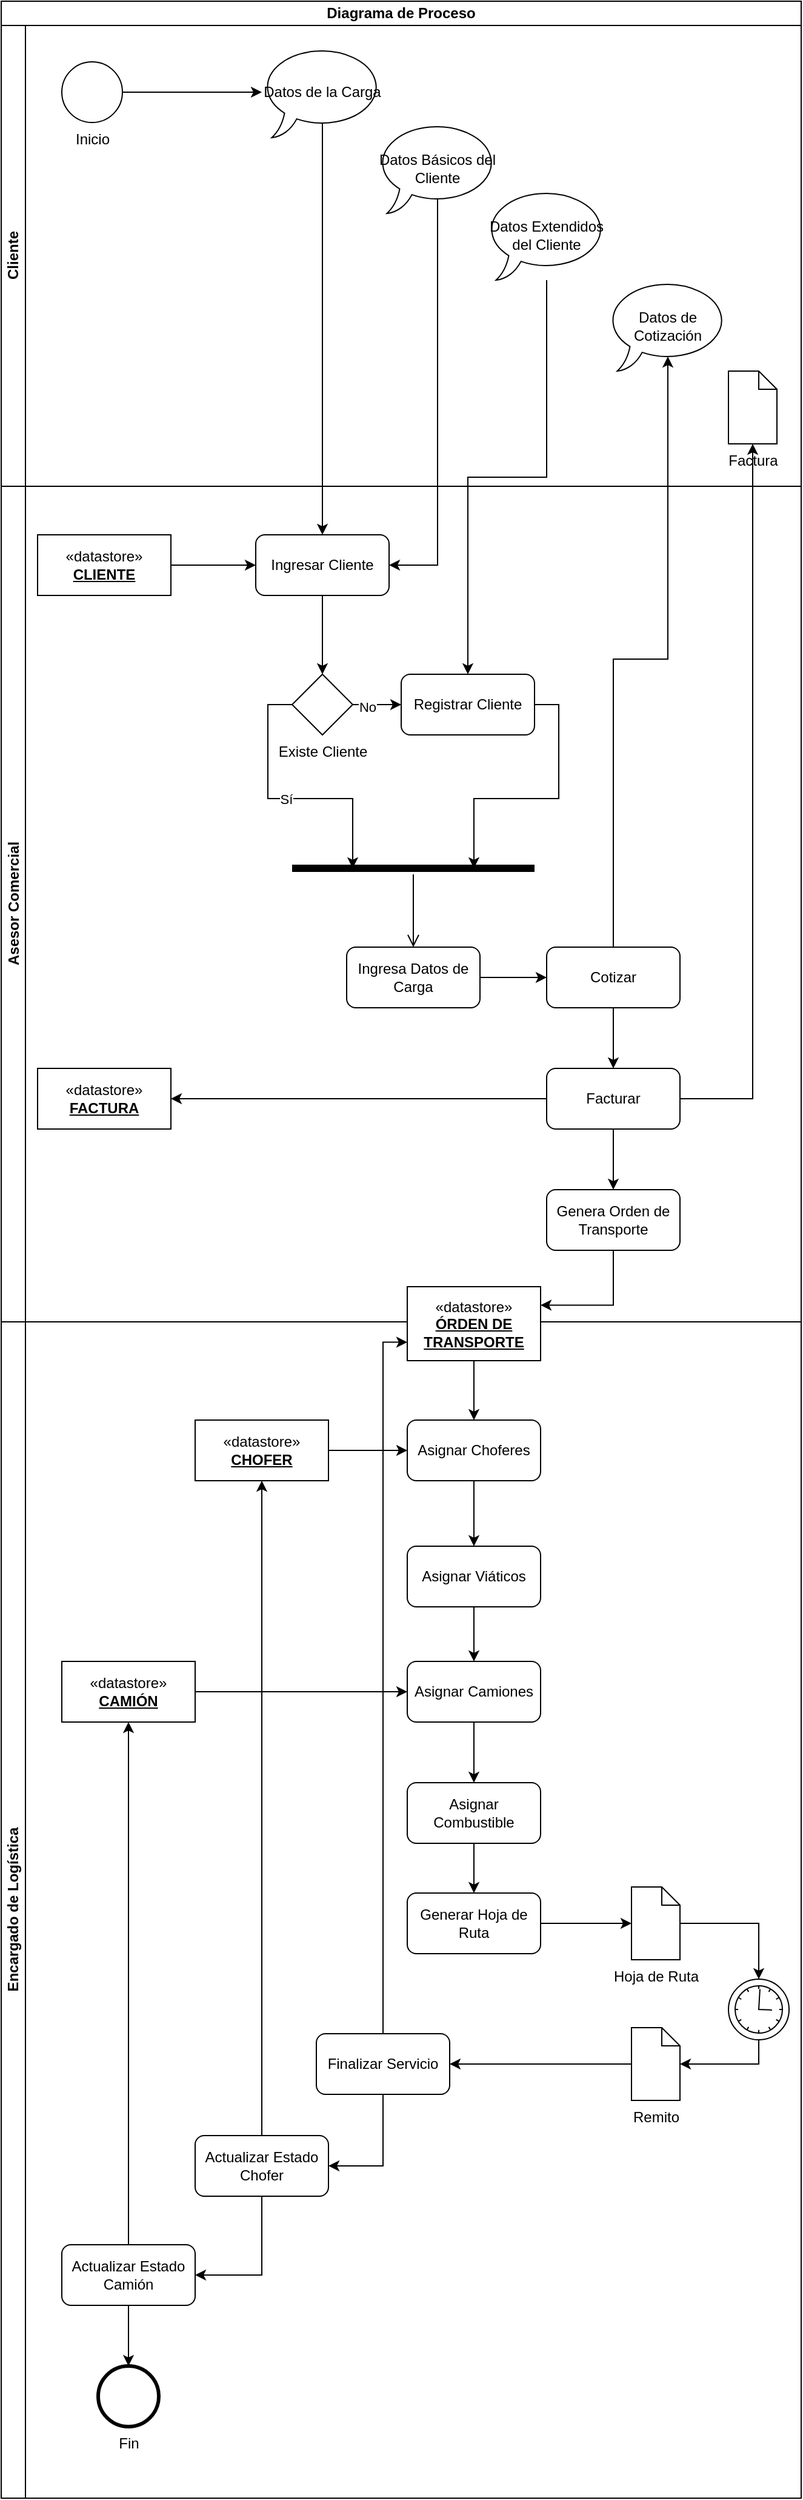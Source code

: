 <mxfile version="21.2.8" type="device">
  <diagram name="Page-1" id="2a216829-ef6e-dabb-86c1-c78162f3ba2b">
    <mxGraphModel dx="1696" dy="426" grid="1" gridSize="10" guides="1" tooltips="1" connect="1" arrows="1" fold="1" page="1" pageScale="1" pageWidth="827" pageHeight="1169" background="none" math="0" shadow="0">
      <root>
        <mxCell id="0" />
        <mxCell id="1" parent="0" />
        <mxCell id="aIT9Nde6jPvjy9GI7aws-13" value="Diagrama de Proceso" style="swimlane;html=1;childLayout=stackLayout;resizeParent=1;resizeParentMax=0;horizontal=1;startSize=20;horizontalStack=0;whiteSpace=wrap;" parent="1" vertex="1">
          <mxGeometry x="-490" y="80" width="660" height="2059" as="geometry" />
        </mxCell>
        <mxCell id="aIT9Nde6jPvjy9GI7aws-14" value="Cliente" style="swimlane;html=1;startSize=20;horizontal=0;" parent="aIT9Nde6jPvjy9GI7aws-13" vertex="1">
          <mxGeometry y="20" width="660" height="380" as="geometry" />
        </mxCell>
        <mxCell id="aIT9Nde6jPvjy9GI7aws-17" style="rounded=0;orthogonalLoop=1;jettySize=auto;html=1;elbow=vertical;edgeStyle=orthogonalEdgeStyle;" parent="aIT9Nde6jPvjy9GI7aws-14" source="7a84cebc1def654-1" target="Akoic9FBrLbFtxi-tUlI-2" edge="1">
          <mxGeometry relative="1" as="geometry" />
        </mxCell>
        <mxCell id="7a84cebc1def654-1" value="Inicio" style="shape=mxgraph.bpmn.shape;html=1;verticalLabelPosition=bottom;labelBackgroundColor=#ffffff;verticalAlign=top;perimeter=ellipsePerimeter;outline=standard;symbol=general;" parent="aIT9Nde6jPvjy9GI7aws-14" vertex="1">
          <mxGeometry x="50" y="30" width="50" height="50" as="geometry" />
        </mxCell>
        <mxCell id="Akoic9FBrLbFtxi-tUlI-2" value="Datos de la Carga" style="whiteSpace=wrap;html=1;shape=mxgraph.basic.oval_callout" parent="aIT9Nde6jPvjy9GI7aws-14" vertex="1">
          <mxGeometry x="215" y="17.5" width="100" height="75" as="geometry" />
        </mxCell>
        <mxCell id="aIT9Nde6jPvjy9GI7aws-22" value="Datos Básicos del Cliente" style="whiteSpace=wrap;html=1;shape=mxgraph.basic.oval_callout" parent="aIT9Nde6jPvjy9GI7aws-14" vertex="1">
          <mxGeometry x="310" y="80" width="100" height="75" as="geometry" />
        </mxCell>
        <mxCell id="aIT9Nde6jPvjy9GI7aws-29" value="Factura" style="shape=mxgraph.bpmn.data;labelPosition=center;verticalLabelPosition=bottom;align=center;verticalAlign=top;size=15;html=1;" parent="aIT9Nde6jPvjy9GI7aws-14" vertex="1">
          <mxGeometry x="600" y="285" width="40" height="60" as="geometry" />
        </mxCell>
        <mxCell id="aIT9Nde6jPvjy9GI7aws-72" value="Datos de Cotización" style="whiteSpace=wrap;html=1;shape=mxgraph.basic.oval_callout" parent="aIT9Nde6jPvjy9GI7aws-14" vertex="1">
          <mxGeometry x="500" y="210" width="100" height="75" as="geometry" />
        </mxCell>
        <mxCell id="7_GUIzc6ZlY1Rx7S3d0O-16" value="Datos Extendidos del Cliente" style="whiteSpace=wrap;html=1;shape=mxgraph.basic.oval_callout" vertex="1" parent="aIT9Nde6jPvjy9GI7aws-14">
          <mxGeometry x="400" y="135" width="100" height="75" as="geometry" />
        </mxCell>
        <mxCell id="aIT9Nde6jPvjy9GI7aws-15" value="Asesor Comercial" style="swimlane;html=1;startSize=20;horizontal=0;" parent="aIT9Nde6jPvjy9GI7aws-13" vertex="1">
          <mxGeometry y="400" width="660" height="689" as="geometry" />
        </mxCell>
        <mxCell id="aIT9Nde6jPvjy9GI7aws-52" style="edgeStyle=orthogonalEdgeStyle;rounded=0;orthogonalLoop=1;jettySize=auto;html=1;" parent="aIT9Nde6jPvjy9GI7aws-15" source="aIT9Nde6jPvjy9GI7aws-12" target="7a84cebc1def654-2" edge="1">
          <mxGeometry relative="1" as="geometry" />
        </mxCell>
        <mxCell id="aIT9Nde6jPvjy9GI7aws-12" value="«datastore»&lt;br&gt;&lt;b&gt;&lt;u&gt;CLIENTE&lt;/u&gt;&lt;/b&gt;" style="html=1;whiteSpace=wrap;movable=1;resizable=1;rotatable=1;deletable=1;editable=1;locked=0;connectable=1;" parent="aIT9Nde6jPvjy9GI7aws-15" vertex="1">
          <mxGeometry x="30" y="40" width="110" height="50" as="geometry" />
        </mxCell>
        <mxCell id="aIT9Nde6jPvjy9GI7aws-25" value="«datastore»&lt;br&gt;&lt;b&gt;&lt;u&gt;FACTURA&lt;/u&gt;&lt;/b&gt;" style="html=1;whiteSpace=wrap;movable=1;resizable=1;rotatable=1;deletable=1;editable=1;locked=0;connectable=1;" parent="aIT9Nde6jPvjy9GI7aws-15" vertex="1">
          <mxGeometry x="30" y="480" width="110" height="50" as="geometry" />
        </mxCell>
        <mxCell id="aIT9Nde6jPvjy9GI7aws-59" style="edgeStyle=orthogonalEdgeStyle;rounded=0;orthogonalLoop=1;jettySize=auto;html=1;" parent="aIT9Nde6jPvjy9GI7aws-15" source="7a84cebc1def654-2" target="aIT9Nde6jPvjy9GI7aws-36" edge="1">
          <mxGeometry relative="1" as="geometry" />
        </mxCell>
        <mxCell id="7a84cebc1def654-2" value="Ingresar Cliente" style="shape=ext;rounded=1;html=1;whiteSpace=wrap;" parent="aIT9Nde6jPvjy9GI7aws-15" vertex="1">
          <mxGeometry x="210" y="40" width="110" height="50" as="geometry" />
        </mxCell>
        <mxCell id="aIT9Nde6jPvjy9GI7aws-40" style="edgeStyle=orthogonalEdgeStyle;rounded=0;orthogonalLoop=1;jettySize=auto;html=1;" parent="aIT9Nde6jPvjy9GI7aws-15" source="aIT9Nde6jPvjy9GI7aws-36" target="aIT9Nde6jPvjy9GI7aws-39" edge="1">
          <mxGeometry relative="1" as="geometry" />
        </mxCell>
        <mxCell id="aIT9Nde6jPvjy9GI7aws-41" value="No" style="edgeLabel;html=1;align=center;verticalAlign=middle;resizable=0;points=[];" parent="aIT9Nde6jPvjy9GI7aws-40" vertex="1" connectable="0">
          <mxGeometry x="-0.395" y="-2" relative="1" as="geometry">
            <mxPoint as="offset" />
          </mxGeometry>
        </mxCell>
        <mxCell id="aIT9Nde6jPvjy9GI7aws-44" value="Sí" style="edgeStyle=orthogonalEdgeStyle;rounded=0;orthogonalLoop=1;jettySize=auto;html=1;entryX=0.25;entryY=0.5;entryDx=0;entryDy=0;entryPerimeter=0;exitX=0;exitY=0.5;exitDx=0;exitDy=0;exitPerimeter=0;" parent="aIT9Nde6jPvjy9GI7aws-15" source="aIT9Nde6jPvjy9GI7aws-36" target="aIT9Nde6jPvjy9GI7aws-70" edge="1">
          <mxGeometry relative="1" as="geometry" />
        </mxCell>
        <mxCell id="aIT9Nde6jPvjy9GI7aws-36" value="Existe Cliente" style="points=[[0.25,0.25,0],[0.5,0,0],[0.75,0.25,0],[1,0.5,0],[0.75,0.75,0],[0.5,1,0],[0.25,0.75,0],[0,0.5,0]];shape=mxgraph.bpmn.gateway2;html=1;verticalLabelPosition=bottom;labelBackgroundColor=#ffffff;verticalAlign=top;align=center;perimeter=rhombusPerimeter;outlineConnect=0;outline=none;symbol=none;horizontal=1;" parent="aIT9Nde6jPvjy9GI7aws-15" vertex="1">
          <mxGeometry x="240" y="155" width="50" height="50" as="geometry" />
        </mxCell>
        <mxCell id="aIT9Nde6jPvjy9GI7aws-54" style="edgeStyle=orthogonalEdgeStyle;rounded=0;orthogonalLoop=1;jettySize=auto;html=1;entryX=0.75;entryY=0.5;entryDx=0;entryDy=0;entryPerimeter=0;exitX=1;exitY=0.5;exitDx=0;exitDy=0;" parent="aIT9Nde6jPvjy9GI7aws-15" source="aIT9Nde6jPvjy9GI7aws-39" target="aIT9Nde6jPvjy9GI7aws-70" edge="1">
          <mxGeometry relative="1" as="geometry" />
        </mxCell>
        <mxCell id="aIT9Nde6jPvjy9GI7aws-39" value="Registrar Cliente" style="shape=ext;rounded=1;html=1;whiteSpace=wrap;" parent="aIT9Nde6jPvjy9GI7aws-15" vertex="1">
          <mxGeometry x="330" y="155" width="110" height="50" as="geometry" />
        </mxCell>
        <mxCell id="aIT9Nde6jPvjy9GI7aws-62" style="edgeStyle=orthogonalEdgeStyle;rounded=0;orthogonalLoop=1;jettySize=auto;html=1;" parent="aIT9Nde6jPvjy9GI7aws-15" source="aIT9Nde6jPvjy9GI7aws-43" target="aIT9Nde6jPvjy9GI7aws-61" edge="1">
          <mxGeometry relative="1" as="geometry" />
        </mxCell>
        <mxCell id="aIT9Nde6jPvjy9GI7aws-43" value="Ingresa Datos de Carga" style="shape=ext;rounded=1;html=1;whiteSpace=wrap;" parent="aIT9Nde6jPvjy9GI7aws-15" vertex="1">
          <mxGeometry x="285" y="380" width="110" height="50" as="geometry" />
        </mxCell>
        <mxCell id="aIT9Nde6jPvjy9GI7aws-66" style="edgeStyle=orthogonalEdgeStyle;rounded=0;orthogonalLoop=1;jettySize=auto;html=1;" parent="aIT9Nde6jPvjy9GI7aws-15" source="aIT9Nde6jPvjy9GI7aws-61" target="aIT9Nde6jPvjy9GI7aws-65" edge="1">
          <mxGeometry relative="1" as="geometry" />
        </mxCell>
        <mxCell id="aIT9Nde6jPvjy9GI7aws-61" value="Cotizar" style="shape=ext;rounded=1;html=1;whiteSpace=wrap;" parent="aIT9Nde6jPvjy9GI7aws-15" vertex="1">
          <mxGeometry x="450" y="380" width="110" height="50" as="geometry" />
        </mxCell>
        <mxCell id="aIT9Nde6jPvjy9GI7aws-67" style="edgeStyle=orthogonalEdgeStyle;rounded=0;orthogonalLoop=1;jettySize=auto;html=1;" parent="aIT9Nde6jPvjy9GI7aws-15" source="aIT9Nde6jPvjy9GI7aws-65" target="aIT9Nde6jPvjy9GI7aws-25" edge="1">
          <mxGeometry relative="1" as="geometry" />
        </mxCell>
        <mxCell id="aIT9Nde6jPvjy9GI7aws-69" style="edgeStyle=orthogonalEdgeStyle;rounded=0;orthogonalLoop=1;jettySize=auto;html=1;" parent="aIT9Nde6jPvjy9GI7aws-15" source="aIT9Nde6jPvjy9GI7aws-65" target="aIT9Nde6jPvjy9GI7aws-68" edge="1">
          <mxGeometry relative="1" as="geometry" />
        </mxCell>
        <mxCell id="aIT9Nde6jPvjy9GI7aws-65" value="Facturar" style="shape=ext;rounded=1;html=1;whiteSpace=wrap;" parent="aIT9Nde6jPvjy9GI7aws-15" vertex="1">
          <mxGeometry x="450" y="480" width="110" height="50" as="geometry" />
        </mxCell>
        <mxCell id="aIT9Nde6jPvjy9GI7aws-68" value="Genera Orden de Transporte" style="shape=ext;rounded=1;html=1;whiteSpace=wrap;" parent="aIT9Nde6jPvjy9GI7aws-15" vertex="1">
          <mxGeometry x="450" y="580" width="110" height="50" as="geometry" />
        </mxCell>
        <mxCell id="aIT9Nde6jPvjy9GI7aws-70" value="" style="shape=line;html=1;strokeWidth=6;strokeColor=#000000;" parent="aIT9Nde6jPvjy9GI7aws-15" vertex="1">
          <mxGeometry x="240" y="310" width="200" height="10" as="geometry" />
        </mxCell>
        <mxCell id="aIT9Nde6jPvjy9GI7aws-71" value="" style="edgeStyle=orthogonalEdgeStyle;html=1;verticalAlign=bottom;endArrow=open;endSize=8;strokeColor=#000000;rounded=0;entryX=0.5;entryY=0;entryDx=0;entryDy=0;" parent="aIT9Nde6jPvjy9GI7aws-15" source="aIT9Nde6jPvjy9GI7aws-70" target="aIT9Nde6jPvjy9GI7aws-43" edge="1">
          <mxGeometry relative="1" as="geometry">
            <mxPoint x="270" y="410" as="targetPoint" />
          </mxGeometry>
        </mxCell>
        <mxCell id="aIT9Nde6jPvjy9GI7aws-56" style="edgeStyle=orthogonalEdgeStyle;rounded=0;orthogonalLoop=1;jettySize=auto;html=1;exitX=0.5;exitY=0.84;exitDx=0;exitDy=0;exitPerimeter=0;" parent="aIT9Nde6jPvjy9GI7aws-13" source="Akoic9FBrLbFtxi-tUlI-2" target="7a84cebc1def654-2" edge="1">
          <mxGeometry relative="1" as="geometry" />
        </mxCell>
        <mxCell id="aIT9Nde6jPvjy9GI7aws-63" style="edgeStyle=orthogonalEdgeStyle;rounded=0;orthogonalLoop=1;jettySize=auto;html=1;exitX=0.5;exitY=0;exitDx=0;exitDy=0;entryX=0.5;entryY=0.84;entryDx=0;entryDy=0;entryPerimeter=0;" parent="aIT9Nde6jPvjy9GI7aws-13" source="aIT9Nde6jPvjy9GI7aws-61" target="aIT9Nde6jPvjy9GI7aws-72" edge="1">
          <mxGeometry relative="1" as="geometry" />
        </mxCell>
        <mxCell id="aIT9Nde6jPvjy9GI7aws-64" style="edgeStyle=orthogonalEdgeStyle;rounded=0;orthogonalLoop=1;jettySize=auto;html=1;entryX=1;entryY=0.5;entryDx=0;entryDy=0;exitX=0.5;exitY=0.84;exitDx=0;exitDy=0;exitPerimeter=0;" parent="aIT9Nde6jPvjy9GI7aws-13" source="aIT9Nde6jPvjy9GI7aws-22" target="7a84cebc1def654-2" edge="1">
          <mxGeometry relative="1" as="geometry" />
        </mxCell>
        <mxCell id="aIT9Nde6jPvjy9GI7aws-73" style="edgeStyle=orthogonalEdgeStyle;rounded=0;orthogonalLoop=1;jettySize=auto;html=1;entryX=0.5;entryY=1;entryDx=0;entryDy=0;entryPerimeter=0;" parent="aIT9Nde6jPvjy9GI7aws-13" source="aIT9Nde6jPvjy9GI7aws-65" target="aIT9Nde6jPvjy9GI7aws-29" edge="1">
          <mxGeometry relative="1" as="geometry">
            <mxPoint x="730" y="570" as="targetPoint" />
          </mxGeometry>
        </mxCell>
        <mxCell id="aIT9Nde6jPvjy9GI7aws-74" style="edgeStyle=orthogonalEdgeStyle;rounded=0;orthogonalLoop=1;jettySize=auto;html=1;entryX=1;entryY=0.25;entryDx=0;entryDy=0;exitX=0.5;exitY=1;exitDx=0;exitDy=0;" parent="aIT9Nde6jPvjy9GI7aws-13" source="aIT9Nde6jPvjy9GI7aws-68" target="aIT9Nde6jPvjy9GI7aws-26" edge="1">
          <mxGeometry relative="1" as="geometry" />
        </mxCell>
        <mxCell id="aIT9Nde6jPvjy9GI7aws-16" value="Encargado de Logística" style="swimlane;html=1;startSize=20;horizontal=0;" parent="aIT9Nde6jPvjy9GI7aws-13" vertex="1">
          <mxGeometry y="1089" width="660" height="970" as="geometry" />
        </mxCell>
        <mxCell id="aIT9Nde6jPvjy9GI7aws-80" style="edgeStyle=orthogonalEdgeStyle;rounded=0;orthogonalLoop=1;jettySize=auto;html=1;" parent="aIT9Nde6jPvjy9GI7aws-16" source="aIT9Nde6jPvjy9GI7aws-27" target="aIT9Nde6jPvjy9GI7aws-79" edge="1">
          <mxGeometry relative="1" as="geometry" />
        </mxCell>
        <mxCell id="aIT9Nde6jPvjy9GI7aws-27" value="«datastore»&lt;br&gt;&lt;b&gt;&lt;u&gt;CHOFER&lt;/u&gt;&lt;/b&gt;" style="html=1;whiteSpace=wrap;movable=1;resizable=1;rotatable=1;deletable=1;editable=1;locked=0;connectable=1;" parent="aIT9Nde6jPvjy9GI7aws-16" vertex="1">
          <mxGeometry x="160" y="81" width="110" height="50" as="geometry" />
        </mxCell>
        <mxCell id="aIT9Nde6jPvjy9GI7aws-85" style="edgeStyle=orthogonalEdgeStyle;rounded=0;orthogonalLoop=1;jettySize=auto;html=1;" parent="aIT9Nde6jPvjy9GI7aws-16" source="aIT9Nde6jPvjy9GI7aws-28" target="aIT9Nde6jPvjy9GI7aws-84" edge="1">
          <mxGeometry relative="1" as="geometry" />
        </mxCell>
        <mxCell id="aIT9Nde6jPvjy9GI7aws-28" value="«datastore»&lt;br&gt;&lt;b&gt;&lt;u&gt;CAMIÓN&lt;/u&gt;&lt;/b&gt;" style="html=1;whiteSpace=wrap;movable=1;resizable=1;rotatable=1;deletable=1;editable=1;locked=0;connectable=1;" parent="aIT9Nde6jPvjy9GI7aws-16" vertex="1">
          <mxGeometry x="50" y="280" width="110" height="50" as="geometry" />
        </mxCell>
        <mxCell id="7_GUIzc6ZlY1Rx7S3d0O-5" style="edgeStyle=orthogonalEdgeStyle;rounded=0;orthogonalLoop=1;jettySize=auto;html=1;entryX=1;entryY=0.5;entryDx=0;entryDy=0;" edge="1" parent="aIT9Nde6jPvjy9GI7aws-16" source="aIT9Nde6jPvjy9GI7aws-31" target="7_GUIzc6ZlY1Rx7S3d0O-4">
          <mxGeometry relative="1" as="geometry" />
        </mxCell>
        <mxCell id="aIT9Nde6jPvjy9GI7aws-31" value="Remito" style="shape=mxgraph.bpmn.data;labelPosition=center;verticalLabelPosition=bottom;align=center;verticalAlign=top;size=15;html=1;" parent="aIT9Nde6jPvjy9GI7aws-16" vertex="1">
          <mxGeometry x="520" y="582" width="40" height="60" as="geometry" />
        </mxCell>
        <mxCell id="aIT9Nde6jPvjy9GI7aws-76" style="edgeStyle=orthogonalEdgeStyle;rounded=0;orthogonalLoop=1;jettySize=auto;html=1;entryX=0.5;entryY=0;entryDx=0;entryDy=0;entryPerimeter=0;" parent="aIT9Nde6jPvjy9GI7aws-16" source="aIT9Nde6jPvjy9GI7aws-30" target="aIT9Nde6jPvjy9GI7aws-75" edge="1">
          <mxGeometry relative="1" as="geometry" />
        </mxCell>
        <mxCell id="aIT9Nde6jPvjy9GI7aws-30" value="Hoja de Ruta" style="shape=mxgraph.bpmn.data;labelPosition=center;verticalLabelPosition=bottom;align=center;verticalAlign=top;size=15;html=1;" parent="aIT9Nde6jPvjy9GI7aws-16" vertex="1">
          <mxGeometry x="520" y="466" width="40" height="60" as="geometry" />
        </mxCell>
        <mxCell id="aIT9Nde6jPvjy9GI7aws-77" style="edgeStyle=orthogonalEdgeStyle;rounded=0;orthogonalLoop=1;jettySize=auto;html=1;exitX=0.5;exitY=1;exitDx=0;exitDy=0;exitPerimeter=0;" parent="aIT9Nde6jPvjy9GI7aws-16" source="aIT9Nde6jPvjy9GI7aws-75" target="aIT9Nde6jPvjy9GI7aws-31" edge="1">
          <mxGeometry relative="1" as="geometry" />
        </mxCell>
        <mxCell id="aIT9Nde6jPvjy9GI7aws-75" value="" style="points=[[0.145,0.145,0],[0.5,0,0],[0.855,0.145,0],[1,0.5,0],[0.855,0.855,0],[0.5,1,0],[0.145,0.855,0],[0,0.5,0]];shape=mxgraph.bpmn.event;html=1;verticalLabelPosition=bottom;labelBackgroundColor=#ffffff;verticalAlign=top;align=center;perimeter=ellipsePerimeter;outlineConnect=0;aspect=fixed;outline=standard;symbol=timer;" parent="aIT9Nde6jPvjy9GI7aws-16" vertex="1">
          <mxGeometry x="600" y="542" width="50" height="50" as="geometry" />
        </mxCell>
        <mxCell id="aIT9Nde6jPvjy9GI7aws-78" value="Fin" style="shape=mxgraph.bpmn.shape;html=1;verticalLabelPosition=bottom;labelBackgroundColor=#ffffff;verticalAlign=top;perimeter=ellipsePerimeter;outline=end;symbol=general;" parent="aIT9Nde6jPvjy9GI7aws-16" vertex="1">
          <mxGeometry x="80" y="861" width="50" height="50" as="geometry" />
        </mxCell>
        <mxCell id="aIT9Nde6jPvjy9GI7aws-83" style="edgeStyle=orthogonalEdgeStyle;rounded=0;orthogonalLoop=1;jettySize=auto;html=1;" parent="aIT9Nde6jPvjy9GI7aws-16" source="aIT9Nde6jPvjy9GI7aws-79" target="aIT9Nde6jPvjy9GI7aws-82" edge="1">
          <mxGeometry relative="1" as="geometry" />
        </mxCell>
        <mxCell id="aIT9Nde6jPvjy9GI7aws-79" value="Asignar Choferes" style="shape=ext;rounded=1;html=1;whiteSpace=wrap;" parent="aIT9Nde6jPvjy9GI7aws-16" vertex="1">
          <mxGeometry x="335" y="81" width="110" height="50" as="geometry" />
        </mxCell>
        <mxCell id="aIT9Nde6jPvjy9GI7aws-86" style="edgeStyle=orthogonalEdgeStyle;rounded=0;orthogonalLoop=1;jettySize=auto;html=1;entryX=0.5;entryY=0;entryDx=0;entryDy=0;" parent="aIT9Nde6jPvjy9GI7aws-16" source="aIT9Nde6jPvjy9GI7aws-82" target="aIT9Nde6jPvjy9GI7aws-84" edge="1">
          <mxGeometry relative="1" as="geometry" />
        </mxCell>
        <mxCell id="aIT9Nde6jPvjy9GI7aws-82" value="Asignar Viáticos" style="shape=ext;rounded=1;html=1;whiteSpace=wrap;" parent="aIT9Nde6jPvjy9GI7aws-16" vertex="1">
          <mxGeometry x="335" y="185" width="110" height="50" as="geometry" />
        </mxCell>
        <mxCell id="aIT9Nde6jPvjy9GI7aws-88" style="edgeStyle=orthogonalEdgeStyle;rounded=0;orthogonalLoop=1;jettySize=auto;html=1;" parent="aIT9Nde6jPvjy9GI7aws-16" source="aIT9Nde6jPvjy9GI7aws-84" target="aIT9Nde6jPvjy9GI7aws-87" edge="1">
          <mxGeometry relative="1" as="geometry" />
        </mxCell>
        <mxCell id="aIT9Nde6jPvjy9GI7aws-84" value="Asignar Camiones" style="shape=ext;rounded=1;html=1;whiteSpace=wrap;" parent="aIT9Nde6jPvjy9GI7aws-16" vertex="1">
          <mxGeometry x="335" y="280" width="110" height="50" as="geometry" />
        </mxCell>
        <mxCell id="7_GUIzc6ZlY1Rx7S3d0O-2" style="edgeStyle=orthogonalEdgeStyle;rounded=0;orthogonalLoop=1;jettySize=auto;html=1;" edge="1" parent="aIT9Nde6jPvjy9GI7aws-16" source="aIT9Nde6jPvjy9GI7aws-87" target="7_GUIzc6ZlY1Rx7S3d0O-1">
          <mxGeometry relative="1" as="geometry" />
        </mxCell>
        <mxCell id="aIT9Nde6jPvjy9GI7aws-87" value="Asignar Combustible" style="shape=ext;rounded=1;html=1;whiteSpace=wrap;" parent="aIT9Nde6jPvjy9GI7aws-16" vertex="1">
          <mxGeometry x="335" y="380" width="110" height="50" as="geometry" />
        </mxCell>
        <mxCell id="7_GUIzc6ZlY1Rx7S3d0O-3" style="edgeStyle=orthogonalEdgeStyle;rounded=0;orthogonalLoop=1;jettySize=auto;html=1;entryX=0;entryY=0.5;entryDx=0;entryDy=0;entryPerimeter=0;" edge="1" parent="aIT9Nde6jPvjy9GI7aws-16" source="7_GUIzc6ZlY1Rx7S3d0O-1" target="aIT9Nde6jPvjy9GI7aws-30">
          <mxGeometry relative="1" as="geometry" />
        </mxCell>
        <mxCell id="7_GUIzc6ZlY1Rx7S3d0O-1" value="Generar Hoja de Ruta" style="shape=ext;rounded=1;html=1;whiteSpace=wrap;" vertex="1" parent="aIT9Nde6jPvjy9GI7aws-16">
          <mxGeometry x="335" y="471" width="110" height="50" as="geometry" />
        </mxCell>
        <mxCell id="7_GUIzc6ZlY1Rx7S3d0O-9" style="edgeStyle=orthogonalEdgeStyle;rounded=0;orthogonalLoop=1;jettySize=auto;html=1;entryX=1;entryY=0.5;entryDx=0;entryDy=0;" edge="1" parent="aIT9Nde6jPvjy9GI7aws-16" source="7_GUIzc6ZlY1Rx7S3d0O-4" target="7_GUIzc6ZlY1Rx7S3d0O-6">
          <mxGeometry relative="1" as="geometry" />
        </mxCell>
        <mxCell id="7_GUIzc6ZlY1Rx7S3d0O-4" value="Finalizar Servicio" style="shape=ext;rounded=1;html=1;whiteSpace=wrap;" vertex="1" parent="aIT9Nde6jPvjy9GI7aws-16">
          <mxGeometry x="260" y="587" width="110" height="50" as="geometry" />
        </mxCell>
        <mxCell id="7_GUIzc6ZlY1Rx7S3d0O-10" style="edgeStyle=orthogonalEdgeStyle;rounded=0;orthogonalLoop=1;jettySize=auto;html=1;entryX=1;entryY=0.5;entryDx=0;entryDy=0;" edge="1" parent="aIT9Nde6jPvjy9GI7aws-16" source="7_GUIzc6ZlY1Rx7S3d0O-6" target="7_GUIzc6ZlY1Rx7S3d0O-7">
          <mxGeometry relative="1" as="geometry" />
        </mxCell>
        <mxCell id="7_GUIzc6ZlY1Rx7S3d0O-12" style="edgeStyle=orthogonalEdgeStyle;rounded=0;orthogonalLoop=1;jettySize=auto;html=1;entryX=0.5;entryY=1;entryDx=0;entryDy=0;" edge="1" parent="aIT9Nde6jPvjy9GI7aws-16" source="7_GUIzc6ZlY1Rx7S3d0O-6" target="aIT9Nde6jPvjy9GI7aws-27">
          <mxGeometry relative="1" as="geometry" />
        </mxCell>
        <mxCell id="7_GUIzc6ZlY1Rx7S3d0O-6" value="Actualizar Estado Chofer" style="shape=ext;rounded=1;html=1;whiteSpace=wrap;" vertex="1" parent="aIT9Nde6jPvjy9GI7aws-16">
          <mxGeometry x="160" y="671" width="110" height="50" as="geometry" />
        </mxCell>
        <mxCell id="7_GUIzc6ZlY1Rx7S3d0O-11" style="edgeStyle=orthogonalEdgeStyle;rounded=0;orthogonalLoop=1;jettySize=auto;html=1;" edge="1" parent="aIT9Nde6jPvjy9GI7aws-16" source="7_GUIzc6ZlY1Rx7S3d0O-7" target="aIT9Nde6jPvjy9GI7aws-78">
          <mxGeometry relative="1" as="geometry" />
        </mxCell>
        <mxCell id="7_GUIzc6ZlY1Rx7S3d0O-13" style="edgeStyle=orthogonalEdgeStyle;rounded=0;orthogonalLoop=1;jettySize=auto;html=1;entryX=0.5;entryY=1;entryDx=0;entryDy=0;" edge="1" parent="aIT9Nde6jPvjy9GI7aws-16" source="7_GUIzc6ZlY1Rx7S3d0O-7" target="aIT9Nde6jPvjy9GI7aws-28">
          <mxGeometry relative="1" as="geometry" />
        </mxCell>
        <mxCell id="7_GUIzc6ZlY1Rx7S3d0O-7" value="Actualizar Estado Camión" style="shape=ext;rounded=1;html=1;whiteSpace=wrap;" vertex="1" parent="aIT9Nde6jPvjy9GI7aws-16">
          <mxGeometry x="50" y="761" width="110" height="50" as="geometry" />
        </mxCell>
        <mxCell id="aIT9Nde6jPvjy9GI7aws-26" value="«datastore»&lt;br&gt;&lt;b&gt;&lt;u&gt;ÓRDEN DE TRANSPORTE&lt;/u&gt;&lt;/b&gt;" style="html=1;whiteSpace=wrap;movable=1;resizable=1;rotatable=1;deletable=1;editable=1;locked=0;connectable=1;" parent="aIT9Nde6jPvjy9GI7aws-16" vertex="1">
          <mxGeometry x="335" y="-29" width="110" height="61" as="geometry" />
        </mxCell>
        <mxCell id="aIT9Nde6jPvjy9GI7aws-81" style="edgeStyle=orthogonalEdgeStyle;rounded=0;orthogonalLoop=1;jettySize=auto;html=1;" parent="aIT9Nde6jPvjy9GI7aws-16" source="aIT9Nde6jPvjy9GI7aws-26" target="aIT9Nde6jPvjy9GI7aws-79" edge="1">
          <mxGeometry relative="1" as="geometry" />
        </mxCell>
        <mxCell id="7_GUIzc6ZlY1Rx7S3d0O-8" style="edgeStyle=orthogonalEdgeStyle;rounded=0;orthogonalLoop=1;jettySize=auto;html=1;entryX=0;entryY=0.75;entryDx=0;entryDy=0;" edge="1" parent="aIT9Nde6jPvjy9GI7aws-16" source="7_GUIzc6ZlY1Rx7S3d0O-4" target="aIT9Nde6jPvjy9GI7aws-26">
          <mxGeometry relative="1" as="geometry" />
        </mxCell>
        <mxCell id="7_GUIzc6ZlY1Rx7S3d0O-17" style="edgeStyle=orthogonalEdgeStyle;rounded=0;orthogonalLoop=1;jettySize=auto;html=1;" edge="1" parent="aIT9Nde6jPvjy9GI7aws-13" source="7_GUIzc6ZlY1Rx7S3d0O-16" target="aIT9Nde6jPvjy9GI7aws-39">
          <mxGeometry relative="1" as="geometry" />
        </mxCell>
      </root>
    </mxGraphModel>
  </diagram>
</mxfile>
